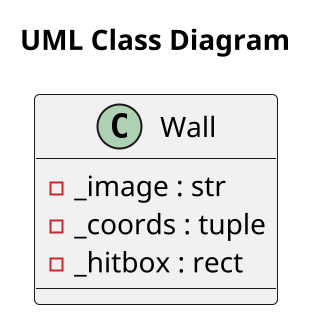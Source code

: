 @startuml
scale 2
title "UML Class Diagram"
class Wall {
  -_image : str
  -_coords : tuple
  -_hitbox : rect
}
@enduml